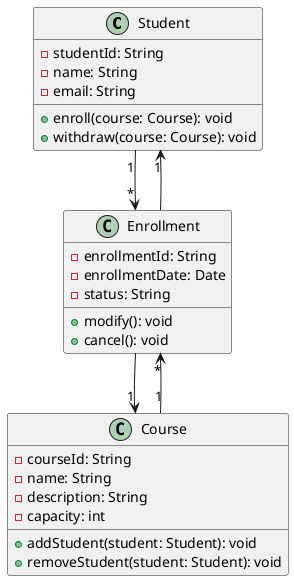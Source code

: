 @startuml
class Student {
    - studentId: String
    - name: String
    - email: String
    + enroll(course: Course): void
    + withdraw(course: Course): void
}

class Course {
    - courseId: String
    - name: String
    - description: String
    - capacity: int
    + addStudent(student: Student): void
    + removeStudent(student: Student): void
}

class Enrollment {
    - enrollmentId: String
    - enrollmentDate: Date
    - status: String
    + modify(): void
    + cancel(): void
}

Student "1" --> "*" Enrollment
Course "1" --> "*" Enrollment
Enrollment --> "1" Student
Enrollment --> "1" Course
@enduml